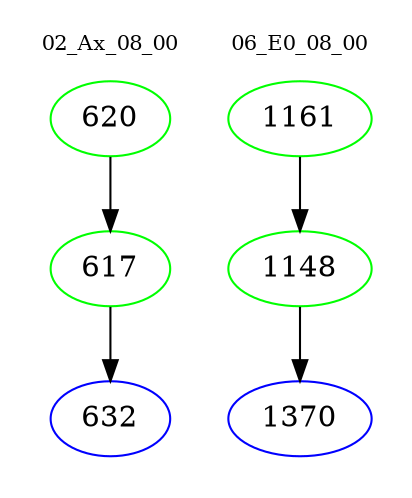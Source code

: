 digraph{
subgraph cluster_0 {
color = white
label = "02_Ax_08_00";
fontsize=10;
T0_620 [label="620", color="green"]
T0_620 -> T0_617 [color="black"]
T0_617 [label="617", color="green"]
T0_617 -> T0_632 [color="black"]
T0_632 [label="632", color="blue"]
}
subgraph cluster_1 {
color = white
label = "06_E0_08_00";
fontsize=10;
T1_1161 [label="1161", color="green"]
T1_1161 -> T1_1148 [color="black"]
T1_1148 [label="1148", color="green"]
T1_1148 -> T1_1370 [color="black"]
T1_1370 [label="1370", color="blue"]
}
}
